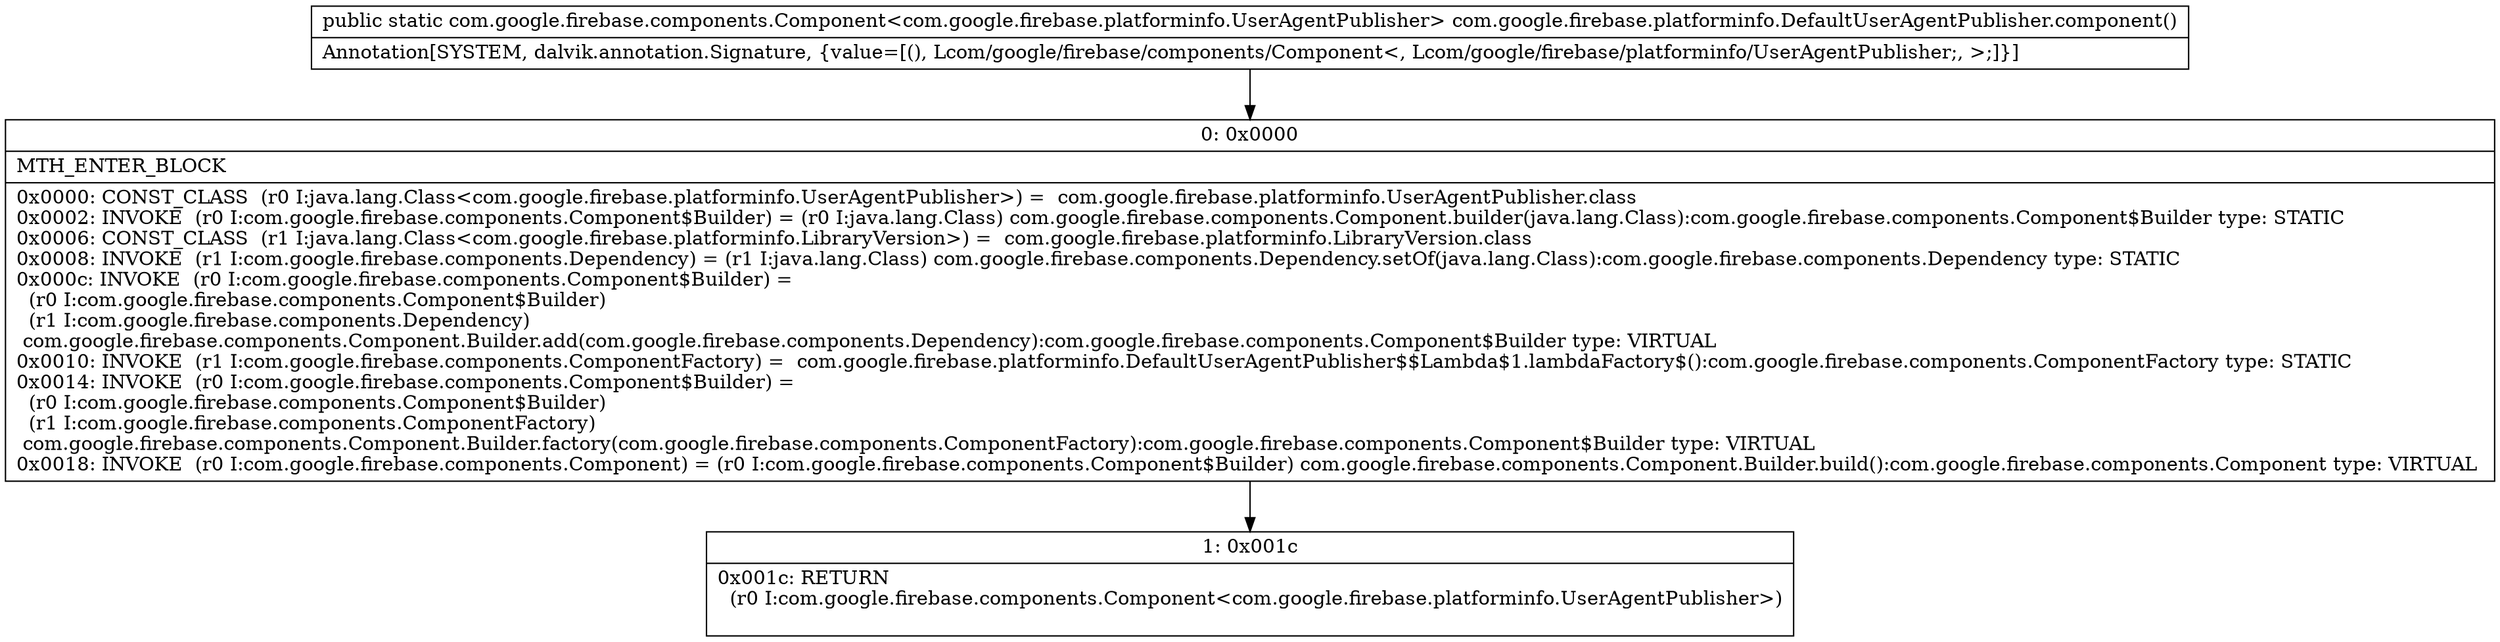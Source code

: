 digraph "CFG forcom.google.firebase.platforminfo.DefaultUserAgentPublisher.component()Lcom\/google\/firebase\/components\/Component;" {
Node_0 [shape=record,label="{0\:\ 0x0000|MTH_ENTER_BLOCK\l|0x0000: CONST_CLASS  (r0 I:java.lang.Class\<com.google.firebase.platforminfo.UserAgentPublisher\>) =  com.google.firebase.platforminfo.UserAgentPublisher.class \l0x0002: INVOKE  (r0 I:com.google.firebase.components.Component$Builder) = (r0 I:java.lang.Class) com.google.firebase.components.Component.builder(java.lang.Class):com.google.firebase.components.Component$Builder type: STATIC \l0x0006: CONST_CLASS  (r1 I:java.lang.Class\<com.google.firebase.platforminfo.LibraryVersion\>) =  com.google.firebase.platforminfo.LibraryVersion.class \l0x0008: INVOKE  (r1 I:com.google.firebase.components.Dependency) = (r1 I:java.lang.Class) com.google.firebase.components.Dependency.setOf(java.lang.Class):com.google.firebase.components.Dependency type: STATIC \l0x000c: INVOKE  (r0 I:com.google.firebase.components.Component$Builder) = \l  (r0 I:com.google.firebase.components.Component$Builder)\l  (r1 I:com.google.firebase.components.Dependency)\l com.google.firebase.components.Component.Builder.add(com.google.firebase.components.Dependency):com.google.firebase.components.Component$Builder type: VIRTUAL \l0x0010: INVOKE  (r1 I:com.google.firebase.components.ComponentFactory) =  com.google.firebase.platforminfo.DefaultUserAgentPublisher$$Lambda$1.lambdaFactory$():com.google.firebase.components.ComponentFactory type: STATIC \l0x0014: INVOKE  (r0 I:com.google.firebase.components.Component$Builder) = \l  (r0 I:com.google.firebase.components.Component$Builder)\l  (r1 I:com.google.firebase.components.ComponentFactory)\l com.google.firebase.components.Component.Builder.factory(com.google.firebase.components.ComponentFactory):com.google.firebase.components.Component$Builder type: VIRTUAL \l0x0018: INVOKE  (r0 I:com.google.firebase.components.Component) = (r0 I:com.google.firebase.components.Component$Builder) com.google.firebase.components.Component.Builder.build():com.google.firebase.components.Component type: VIRTUAL \l}"];
Node_1 [shape=record,label="{1\:\ 0x001c|0x001c: RETURN  \l  (r0 I:com.google.firebase.components.Component\<com.google.firebase.platforminfo.UserAgentPublisher\>)\l \l}"];
MethodNode[shape=record,label="{public static com.google.firebase.components.Component\<com.google.firebase.platforminfo.UserAgentPublisher\> com.google.firebase.platforminfo.DefaultUserAgentPublisher.component()  | Annotation[SYSTEM, dalvik.annotation.Signature, \{value=[(), Lcom\/google\/firebase\/components\/Component\<, Lcom\/google\/firebase\/platforminfo\/UserAgentPublisher;, \>;]\}]\l}"];
MethodNode -> Node_0;
Node_0 -> Node_1;
}

